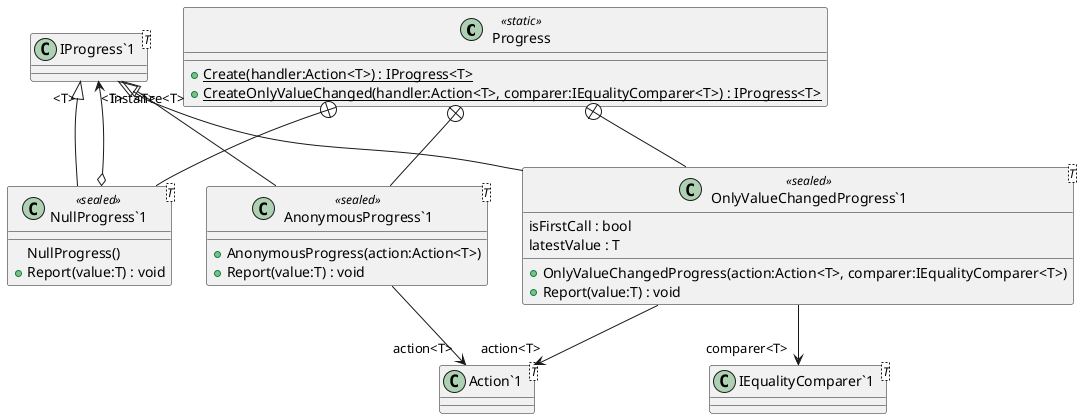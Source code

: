 @startuml
class Progress <<static>> {
    + {static} Create(handler:Action<T>) : IProgress<T>
    + {static} CreateOnlyValueChanged(handler:Action<T>, comparer:IEqualityComparer<T>) : IProgress<T>
}
class "NullProgress`1"<T> <<sealed>> {
    NullProgress()
    + Report(value:T) : void
}
class "AnonymousProgress`1"<T> <<sealed>> {
    + AnonymousProgress(action:Action<T>)
    + Report(value:T) : void
}
class "OnlyValueChangedProgress`1"<T> <<sealed>> {
    isFirstCall : bool
    latestValue : T
    + OnlyValueChangedProgress(action:Action<T>, comparer:IEqualityComparer<T>)
    + Report(value:T) : void
}
class "IProgress`1"<T> {
}
class "Action`1"<T> {
}
class "IEqualityComparer`1"<T> {
}
Progress +-- "NullProgress`1"
"IProgress`1" "<T>" <|-- "NullProgress`1"
"NullProgress`1" o-> "Instance<T>" "IProgress`1"
Progress +-- "AnonymousProgress`1"
"IProgress`1" "<T>" <|-- "AnonymousProgress`1"
"AnonymousProgress`1" --> "action<T>" "Action`1"
Progress +-- "OnlyValueChangedProgress`1"
"IProgress`1" "<T>" <|-- "OnlyValueChangedProgress`1"
"OnlyValueChangedProgress`1" --> "action<T>" "Action`1"
"OnlyValueChangedProgress`1" --> "comparer<T>" "IEqualityComparer`1"
@enduml
